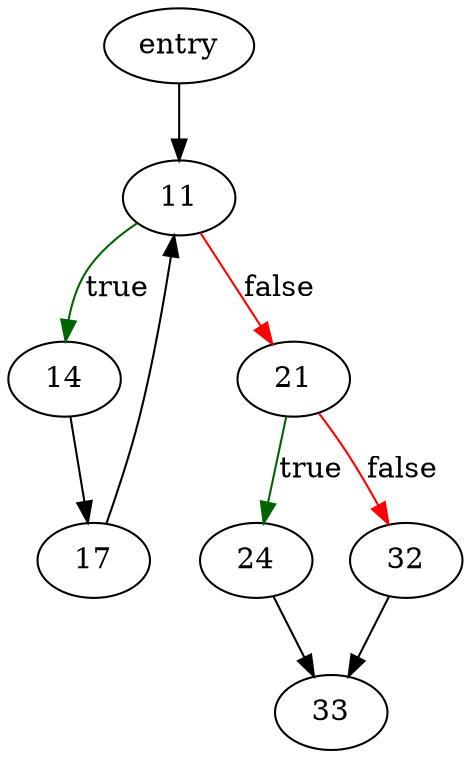 digraph "sqlite3PCachePercentDirty" {
	// Node definitions.
	1 [label=entry];
	11;
	14;
	17;
	21;
	24;
	32;
	33;

	// Edge definitions.
	1 -> 11;
	11 -> 14 [
		color=darkgreen
		label=true
	];
	11 -> 21 [
		color=red
		label=false
	];
	14 -> 17;
	17 -> 11;
	21 -> 24 [
		color=darkgreen
		label=true
	];
	21 -> 32 [
		color=red
		label=false
	];
	24 -> 33;
	32 -> 33;
}